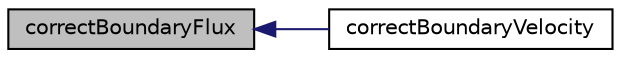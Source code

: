 digraph "correctBoundaryFlux"
{
  bgcolor="transparent";
  edge [fontname="Helvetica",fontsize="10",labelfontname="Helvetica",labelfontsize="10"];
  node [fontname="Helvetica",fontsize="10",shape=record];
  rankdir="LR";
  Node1 [label="correctBoundaryFlux",height=0.2,width=0.4,color="black", fillcolor="grey75", style="filled", fontcolor="black"];
  Node1 -> Node2 [dir="back",color="midnightblue",fontsize="10",style="solid",fontname="Helvetica"];
  Node2 [label="correctBoundaryVelocity",height=0.2,width=0.4,color="black",URL="$a01542.html#a1c17341654874c631be0afa24f173fb9",tooltip="Correct the boundary velocity for the rotation of the MRF region. "];
}

